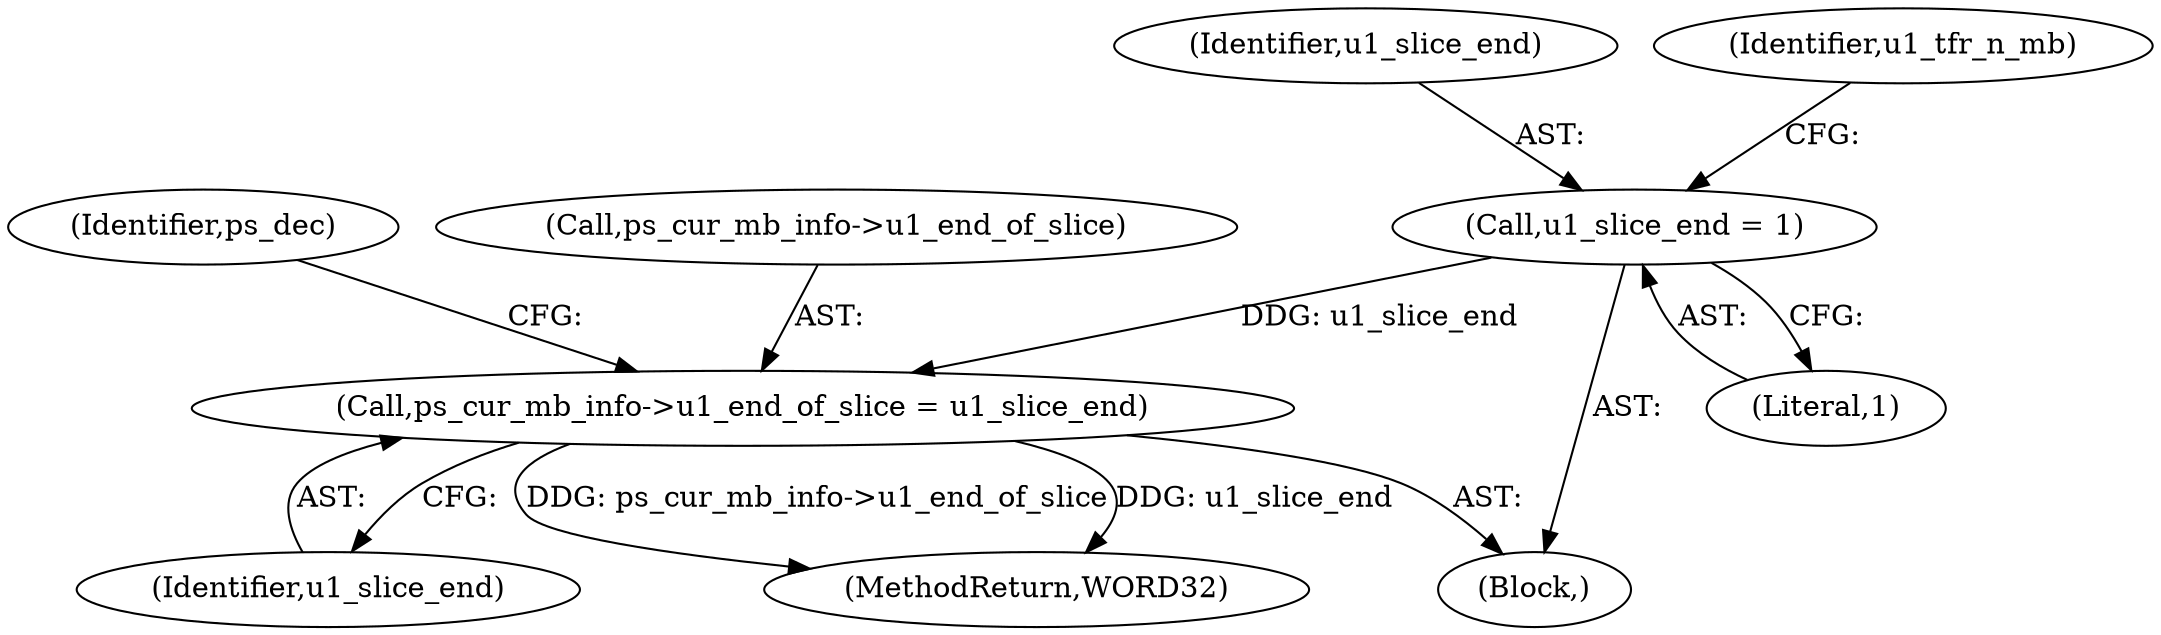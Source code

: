 digraph "0_Android_a78887bcffbc2995cf9ed72e0697acf560875e9e_1@pointer" {
"1000654" [label="(Call,ps_cur_mb_info->u1_end_of_slice = u1_slice_end)"];
"1000648" [label="(Call,u1_slice_end = 1)"];
"1000648" [label="(Call,u1_slice_end = 1)"];
"1000661" [label="(Identifier,ps_dec)"];
"1000649" [label="(Identifier,u1_slice_end)"];
"1000650" [label="(Literal,1)"];
"1000603" [label="(Block,)"];
"1000658" [label="(Identifier,u1_slice_end)"];
"1000652" [label="(Identifier,u1_tfr_n_mb)"];
"1000655" [label="(Call,ps_cur_mb_info->u1_end_of_slice)"];
"1001356" [label="(MethodReturn,WORD32)"];
"1000654" [label="(Call,ps_cur_mb_info->u1_end_of_slice = u1_slice_end)"];
"1000654" -> "1000603"  [label="AST: "];
"1000654" -> "1000658"  [label="CFG: "];
"1000655" -> "1000654"  [label="AST: "];
"1000658" -> "1000654"  [label="AST: "];
"1000661" -> "1000654"  [label="CFG: "];
"1000654" -> "1001356"  [label="DDG: ps_cur_mb_info->u1_end_of_slice"];
"1000654" -> "1001356"  [label="DDG: u1_slice_end"];
"1000648" -> "1000654"  [label="DDG: u1_slice_end"];
"1000648" -> "1000603"  [label="AST: "];
"1000648" -> "1000650"  [label="CFG: "];
"1000649" -> "1000648"  [label="AST: "];
"1000650" -> "1000648"  [label="AST: "];
"1000652" -> "1000648"  [label="CFG: "];
}
